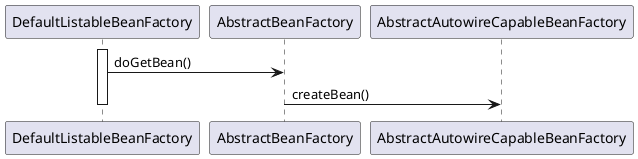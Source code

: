 @startuml
participant DefaultListableBeanFactory as dlbf
participant AbstractBeanFactory as abf
participant AbstractAutowireCapableBeanFactory as aacbf
activate dlbf
dlbf ->abf : doGetBean()
abf -> aacbf: createBean()
deactivate dlbf
@enduml